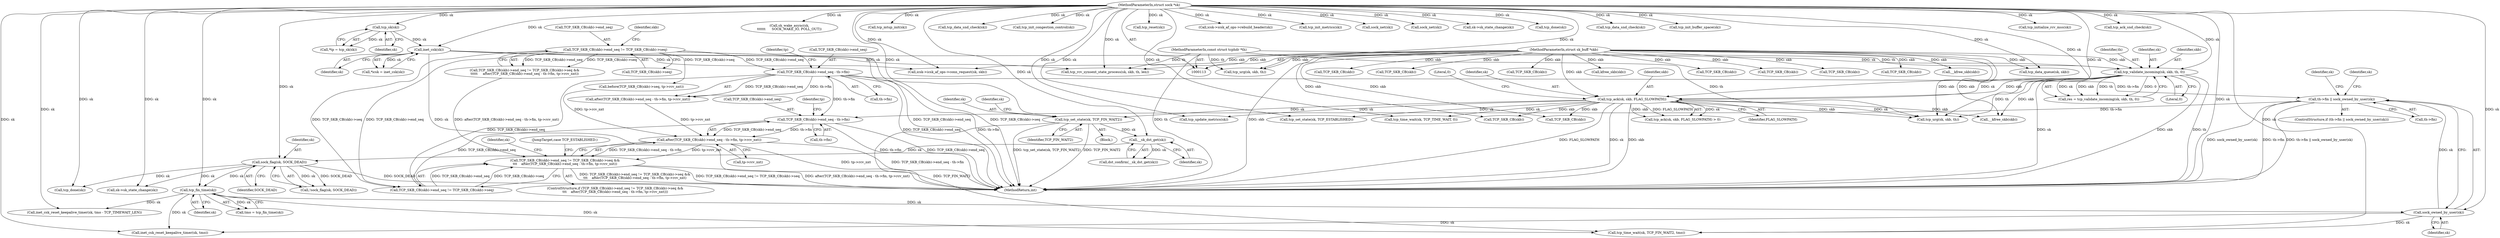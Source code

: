 digraph "0_linux_fdf5af0daf8019cec2396cdef8fb042d80fe71fa@pointer" {
"1000413" [label="(Call,th->fin || sock_owned_by_user(sk))"];
"1000377" [label="(Call,TCP_SKB_CB(skb)->end_seq - th->fin)"];
"1000367" [label="(Call,TCP_SKB_CB(skb)->end_seq != TCP_SKB_CB(skb)->seq)"];
"1000417" [label="(Call,sock_owned_by_user(sk))"];
"1000399" [label="(Call,tcp_fin_time(sk))"];
"1000351" [label="(Call,sock_flag(sk, SOCK_DEAD))"];
"1000347" [label="(Call,__sk_dst_get(sk))"];
"1000338" [label="(Call,tcp_set_state(sk, TCP_FIN_WAIT2))"];
"1000230" [label="(Call,tcp_ack(sk, skb, FLAG_SLOWPATH))"];
"1000209" [label="(Call,tcp_validate_incoming(sk, skb, th, 0))"];
"1000127" [label="(Call,inet_csk(sk))"];
"1000122" [label="(Call,tcp_sk(sk))"];
"1000114" [label="(MethodParameterIn,struct sock *sk)"];
"1000115" [label="(MethodParameterIn,struct sk_buff *skb)"];
"1000116" [label="(MethodParameterIn,const struct tcphdr *th)"];
"1000509" [label="(Call,TCP_SKB_CB(skb)->end_seq - th->fin)"];
"1000508" [label="(Call,after(TCP_SKB_CB(skb)->end_seq - th->fin, tp->rcv_nxt))"];
"1000498" [label="(Call,TCP_SKB_CB(skb)->end_seq != TCP_SKB_CB(skb)->seq &&\n\t\t\t    after(TCP_SKB_CB(skb)->end_seq - th->fin, tp->rcv_nxt))"];
"1000481" [label="(Call,TCP_SKB_CB(skb))"];
"1000369" [label="(Call,TCP_SKB_CB(skb))"];
"1000400" [label="(Identifier,sk)"];
"1000353" [label="(Identifier,SOCK_DEAD)"];
"1000125" [label="(Call,*icsk = inet_csk(sk))"];
"1000115" [label="(MethodParameterIn,struct sk_buff *skb)"];
"1000420" [label="(Call,inet_csk_reset_keepalive_timer(sk, tmo))"];
"1000350" [label="(Call,!sock_flag(sk, SOCK_DEAD))"];
"1000261" [label="(Call,sk_wake_async(sk,\n\t\t\t\t\t\t      SOCK_WAKE_IO, POLL_OUT))"];
"1000397" [label="(Call,tmo = tcp_fin_time(sk))"];
"1000389" [label="(Call,tcp_done(sk))"];
"1000354" [label="(Call,sk->sk_state_change(sk))"];
"1000498" [label="(Call,TCP_SKB_CB(skb)->end_seq != TCP_SKB_CB(skb)->seq &&\n\t\t\t    after(TCP_SKB_CB(skb)->end_seq - th->fin, tp->rcv_nxt))"];
"1000123" [label="(Identifier,sk)"];
"1000315" [label="(Call,tcp_mtup_init(sk))"];
"1000231" [label="(Identifier,sk)"];
"1000417" [label="(Call,sock_owned_by_user(sk))"];
"1000457" [label="(Call,tcp_update_metrics(sk))"];
"1000510" [label="(Call,TCP_SKB_CB(skb)->end_seq)"];
"1000270" [label="(Call,TCP_SKB_CB(skb))"];
"1000203" [label="(Call,tcp_data_snd_check(sk))"];
"1000386" [label="(Identifier,tp)"];
"1000308" [label="(Call,tcp_init_congestion_control(sk))"];
"1000339" [label="(Identifier,sk)"];
"1000114" [label="(MethodParameterIn,struct sock *sk)"];
"1000252" [label="(Call,tcp_set_state(sk, TCP_ESTABLISHED))"];
"1000377" [label="(Call,TCP_SKB_CB(skb)->end_seq - th->fin)"];
"1000553" [label="(Call,__kfree_skb(skb))"];
"1000518" [label="(Identifier,tp)"];
"1000511" [label="(Call,TCP_SKB_CB(skb))"];
"1000346" [label="(Call,dst_confirm(__sk_dst_get(sk)))"];
"1000441" [label="(Call,tcp_time_wait(sk, TCP_TIME_WAIT, 0))"];
"1000337" [label="(Block,)"];
"1000186" [label="(Call,tcp_rcv_synsent_state_process(sk, skb, th, len))"];
"1000421" [label="(Identifier,sk)"];
"1000197" [label="(Call,tcp_urg(sk, skb, th))"];
"1000212" [label="(Identifier,th)"];
"1000505" [label="(Call,TCP_SKB_CB(skb))"];
"1000372" [label="(Call,TCP_SKB_CB(skb)->seq)"];
"1000412" [label="(ControlStructure,if (th->fin || sock_owned_by_user(sk)))"];
"1000525" [label="(Call,tcp_reset(sk))"];
"1000347" [label="(Call,__sk_dst_get(sk))"];
"1000229" [label="(Call,tcp_ack(sk, skb, FLAG_SLOWPATH) > 0)"];
"1000529" [label="(JumpTarget,case TCP_ESTABLISHED:)"];
"1000343" [label="(Identifier,sk)"];
"1000425" [label="(Call,tcp_time_wait(sk, TCP_FIN_WAIT2, tmo))"];
"1000366" [label="(Call,TCP_SKB_CB(skb)->end_seq != TCP_SKB_CB(skb)->seq &&\n\t\t\t\t\t     after(TCP_SKB_CB(skb)->end_seq - th->fin, tp->rcv_nxt))"];
"1000426" [label="(Identifier,sk)"];
"1000304" [label="(Call,icsk->icsk_af_ops->rebuild_header(sk))"];
"1000523" [label="(Identifier,sk)"];
"1000230" [label="(Call,tcp_ack(sk, skb, FLAG_SLOWPATH))"];
"1000306" [label="(Call,tcp_init_metrics(sk))"];
"1000348" [label="(Identifier,sk)"];
"1000209" [label="(Call,tcp_validate_incoming(sk, skb, th, 0))"];
"1000392" [label="(Call,sock_net(sk))"];
"1000201" [label="(Call,__kfree_skb(skb))"];
"1000368" [label="(Call,TCP_SKB_CB(skb)->end_seq)"];
"1000497" [label="(ControlStructure,if (TCP_SKB_CB(skb)->end_seq != TCP_SKB_CB(skb)->seq &&\n\t\t\t    after(TCP_SKB_CB(skb)->end_seq - th->fin, tp->rcv_nxt)))"];
"1000290" [label="(Call,TCP_SKB_CB(skb))"];
"1000522" [label="(Call,sock_net(sk))"];
"1000255" [label="(Call,sk->sk_state_change(sk))"];
"1000378" [label="(Call,TCP_SKB_CB(skb)->end_seq)"];
"1000501" [label="(Call,TCP_SKB_CB(skb))"];
"1000351" [label="(Call,sock_flag(sk, SOCK_DEAD))"];
"1000120" [label="(Call,*tp = tcp_sk(sk))"];
"1000232" [label="(Identifier,skb)"];
"1000233" [label="(Identifier,FLAG_SLOWPATH)"];
"1000210" [label="(Identifier,sk)"];
"1000459" [label="(Call,tcp_done(sk))"];
"1000399" [label="(Call,tcp_fin_time(sk))"];
"1000530" [label="(Call,tcp_data_queue(sk, skb))"];
"1000373" [label="(Call,TCP_SKB_CB(skb))"];
"1000514" [label="(Call,th->fin)"];
"1000544" [label="(Call,tcp_data_snd_check(sk))"];
"1000319" [label="(Call,tcp_init_buffer_space(sk))"];
"1000508" [label="(Call,after(TCP_SKB_CB(skb)->end_seq - th->fin, tp->rcv_nxt))"];
"1000557" [label="(MethodReturn,int)"];
"1000406" [label="(Call,inet_csk_reset_keepalive_timer(sk, tmo - TCP_TIMEWAIT_LEN))"];
"1000367" [label="(Call,TCP_SKB_CB(skb)->end_seq != TCP_SKB_CB(skb)->seq)"];
"1000418" [label="(Identifier,sk)"];
"1000211" [label="(Identifier,skb)"];
"1000352" [label="(Identifier,sk)"];
"1000178" [label="(Call,kfree_skb(skb))"];
"1000376" [label="(Call,after(TCP_SKB_CB(skb)->end_seq - th->fin, tp->rcv_nxt))"];
"1000207" [label="(Call,res = tcp_validate_incoming(sk, skb, th, 0))"];
"1000413" [label="(Call,th->fin || sock_owned_by_user(sk))"];
"1000116" [label="(MethodParameterIn,const struct tcphdr *th)"];
"1000317" [label="(Call,tcp_initialize_rcv_mss(sk))"];
"1000128" [label="(Identifier,sk)"];
"1000379" [label="(Call,TCP_SKB_CB(skb))"];
"1000382" [label="(Call,th->fin)"];
"1000340" [label="(Identifier,TCP_FIN_WAIT2)"];
"1000338" [label="(Call,tcp_set_state(sk, TCP_FIN_WAIT2))"];
"1000414" [label="(Call,th->fin)"];
"1000465" [label="(Call,tcp_urg(sk, skb, th))"];
"1000380" [label="(Identifier,skb)"];
"1000234" [label="(Literal,0)"];
"1000509" [label="(Call,TCP_SKB_CB(skb)->end_seq - th->fin)"];
"1000213" [label="(Literal,0)"];
"1000546" [label="(Call,tcp_ack_snd_check(sk))"];
"1000122" [label="(Call,tcp_sk(sk))"];
"1000499" [label="(Call,TCP_SKB_CB(skb)->end_seq != TCP_SKB_CB(skb)->seq)"];
"1000479" [label="(Call,before(TCP_SKB_CB(skb)->seq, tp->rcv_nxt))"];
"1000517" [label="(Call,tp->rcv_nxt)"];
"1000127" [label="(Call,inet_csk(sk))"];
"1000172" [label="(Call,icsk->icsk_af_ops->conn_request(sk, skb))"];
"1000413" -> "1000412"  [label="AST: "];
"1000413" -> "1000414"  [label="CFG: "];
"1000413" -> "1000417"  [label="CFG: "];
"1000414" -> "1000413"  [label="AST: "];
"1000417" -> "1000413"  [label="AST: "];
"1000421" -> "1000413"  [label="CFG: "];
"1000426" -> "1000413"  [label="CFG: "];
"1000413" -> "1000557"  [label="DDG: th->fin"];
"1000413" -> "1000557"  [label="DDG: th->fin || sock_owned_by_user(sk)"];
"1000413" -> "1000557"  [label="DDG: sock_owned_by_user(sk)"];
"1000377" -> "1000413"  [label="DDG: th->fin"];
"1000417" -> "1000413"  [label="DDG: sk"];
"1000413" -> "1000509"  [label="DDG: th->fin"];
"1000377" -> "1000376"  [label="AST: "];
"1000377" -> "1000382"  [label="CFG: "];
"1000378" -> "1000377"  [label="AST: "];
"1000382" -> "1000377"  [label="AST: "];
"1000386" -> "1000377"  [label="CFG: "];
"1000377" -> "1000557"  [label="DDG: TCP_SKB_CB(skb)->end_seq"];
"1000377" -> "1000557"  [label="DDG: th->fin"];
"1000377" -> "1000376"  [label="DDG: TCP_SKB_CB(skb)->end_seq"];
"1000377" -> "1000376"  [label="DDG: th->fin"];
"1000367" -> "1000377"  [label="DDG: TCP_SKB_CB(skb)->end_seq"];
"1000377" -> "1000499"  [label="DDG: TCP_SKB_CB(skb)->end_seq"];
"1000377" -> "1000509"  [label="DDG: th->fin"];
"1000367" -> "1000366"  [label="AST: "];
"1000367" -> "1000372"  [label="CFG: "];
"1000368" -> "1000367"  [label="AST: "];
"1000372" -> "1000367"  [label="AST: "];
"1000380" -> "1000367"  [label="CFG: "];
"1000366" -> "1000367"  [label="CFG: "];
"1000367" -> "1000557"  [label="DDG: TCP_SKB_CB(skb)->end_seq"];
"1000367" -> "1000557"  [label="DDG: TCP_SKB_CB(skb)->seq"];
"1000367" -> "1000366"  [label="DDG: TCP_SKB_CB(skb)->end_seq"];
"1000367" -> "1000366"  [label="DDG: TCP_SKB_CB(skb)->seq"];
"1000367" -> "1000479"  [label="DDG: TCP_SKB_CB(skb)->seq"];
"1000367" -> "1000499"  [label="DDG: TCP_SKB_CB(skb)->end_seq"];
"1000367" -> "1000499"  [label="DDG: TCP_SKB_CB(skb)->seq"];
"1000417" -> "1000418"  [label="CFG: "];
"1000418" -> "1000417"  [label="AST: "];
"1000399" -> "1000417"  [label="DDG: sk"];
"1000114" -> "1000417"  [label="DDG: sk"];
"1000417" -> "1000420"  [label="DDG: sk"];
"1000417" -> "1000425"  [label="DDG: sk"];
"1000399" -> "1000397"  [label="AST: "];
"1000399" -> "1000400"  [label="CFG: "];
"1000400" -> "1000399"  [label="AST: "];
"1000397" -> "1000399"  [label="CFG: "];
"1000399" -> "1000397"  [label="DDG: sk"];
"1000351" -> "1000399"  [label="DDG: sk"];
"1000114" -> "1000399"  [label="DDG: sk"];
"1000399" -> "1000406"  [label="DDG: sk"];
"1000399" -> "1000420"  [label="DDG: sk"];
"1000399" -> "1000425"  [label="DDG: sk"];
"1000351" -> "1000350"  [label="AST: "];
"1000351" -> "1000353"  [label="CFG: "];
"1000352" -> "1000351"  [label="AST: "];
"1000353" -> "1000351"  [label="AST: "];
"1000350" -> "1000351"  [label="CFG: "];
"1000351" -> "1000557"  [label="DDG: SOCK_DEAD"];
"1000351" -> "1000350"  [label="DDG: sk"];
"1000351" -> "1000350"  [label="DDG: SOCK_DEAD"];
"1000347" -> "1000351"  [label="DDG: sk"];
"1000114" -> "1000351"  [label="DDG: sk"];
"1000351" -> "1000354"  [label="DDG: sk"];
"1000351" -> "1000389"  [label="DDG: sk"];
"1000347" -> "1000346"  [label="AST: "];
"1000347" -> "1000348"  [label="CFG: "];
"1000348" -> "1000347"  [label="AST: "];
"1000346" -> "1000347"  [label="CFG: "];
"1000347" -> "1000346"  [label="DDG: sk"];
"1000338" -> "1000347"  [label="DDG: sk"];
"1000114" -> "1000347"  [label="DDG: sk"];
"1000338" -> "1000337"  [label="AST: "];
"1000338" -> "1000340"  [label="CFG: "];
"1000339" -> "1000338"  [label="AST: "];
"1000340" -> "1000338"  [label="AST: "];
"1000343" -> "1000338"  [label="CFG: "];
"1000338" -> "1000557"  [label="DDG: tcp_set_state(sk, TCP_FIN_WAIT2)"];
"1000338" -> "1000557"  [label="DDG: TCP_FIN_WAIT2"];
"1000230" -> "1000338"  [label="DDG: sk"];
"1000114" -> "1000338"  [label="DDG: sk"];
"1000338" -> "1000425"  [label="DDG: TCP_FIN_WAIT2"];
"1000230" -> "1000229"  [label="AST: "];
"1000230" -> "1000233"  [label="CFG: "];
"1000231" -> "1000230"  [label="AST: "];
"1000232" -> "1000230"  [label="AST: "];
"1000233" -> "1000230"  [label="AST: "];
"1000234" -> "1000230"  [label="CFG: "];
"1000230" -> "1000557"  [label="DDG: FLAG_SLOWPATH"];
"1000230" -> "1000557"  [label="DDG: sk"];
"1000230" -> "1000557"  [label="DDG: skb"];
"1000230" -> "1000229"  [label="DDG: sk"];
"1000230" -> "1000229"  [label="DDG: skb"];
"1000230" -> "1000229"  [label="DDG: FLAG_SLOWPATH"];
"1000209" -> "1000230"  [label="DDG: sk"];
"1000209" -> "1000230"  [label="DDG: skb"];
"1000114" -> "1000230"  [label="DDG: sk"];
"1000115" -> "1000230"  [label="DDG: skb"];
"1000230" -> "1000252"  [label="DDG: sk"];
"1000230" -> "1000270"  [label="DDG: skb"];
"1000230" -> "1000369"  [label="DDG: skb"];
"1000230" -> "1000441"  [label="DDG: sk"];
"1000230" -> "1000457"  [label="DDG: sk"];
"1000230" -> "1000465"  [label="DDG: sk"];
"1000230" -> "1000465"  [label="DDG: skb"];
"1000230" -> "1000553"  [label="DDG: skb"];
"1000209" -> "1000207"  [label="AST: "];
"1000209" -> "1000213"  [label="CFG: "];
"1000210" -> "1000209"  [label="AST: "];
"1000211" -> "1000209"  [label="AST: "];
"1000212" -> "1000209"  [label="AST: "];
"1000213" -> "1000209"  [label="AST: "];
"1000207" -> "1000209"  [label="CFG: "];
"1000209" -> "1000557"  [label="DDG: th"];
"1000209" -> "1000557"  [label="DDG: sk"];
"1000209" -> "1000557"  [label="DDG: skb"];
"1000209" -> "1000207"  [label="DDG: sk"];
"1000209" -> "1000207"  [label="DDG: skb"];
"1000209" -> "1000207"  [label="DDG: th"];
"1000209" -> "1000207"  [label="DDG: 0"];
"1000127" -> "1000209"  [label="DDG: sk"];
"1000114" -> "1000209"  [label="DDG: sk"];
"1000115" -> "1000209"  [label="DDG: skb"];
"1000116" -> "1000209"  [label="DDG: th"];
"1000209" -> "1000465"  [label="DDG: th"];
"1000209" -> "1000553"  [label="DDG: skb"];
"1000127" -> "1000125"  [label="AST: "];
"1000127" -> "1000128"  [label="CFG: "];
"1000128" -> "1000127"  [label="AST: "];
"1000125" -> "1000127"  [label="CFG: "];
"1000127" -> "1000557"  [label="DDG: sk"];
"1000127" -> "1000125"  [label="DDG: sk"];
"1000122" -> "1000127"  [label="DDG: sk"];
"1000114" -> "1000127"  [label="DDG: sk"];
"1000127" -> "1000172"  [label="DDG: sk"];
"1000127" -> "1000186"  [label="DDG: sk"];
"1000122" -> "1000120"  [label="AST: "];
"1000122" -> "1000123"  [label="CFG: "];
"1000123" -> "1000122"  [label="AST: "];
"1000120" -> "1000122"  [label="CFG: "];
"1000122" -> "1000120"  [label="DDG: sk"];
"1000114" -> "1000122"  [label="DDG: sk"];
"1000114" -> "1000113"  [label="AST: "];
"1000114" -> "1000557"  [label="DDG: sk"];
"1000114" -> "1000172"  [label="DDG: sk"];
"1000114" -> "1000186"  [label="DDG: sk"];
"1000114" -> "1000197"  [label="DDG: sk"];
"1000114" -> "1000203"  [label="DDG: sk"];
"1000114" -> "1000252"  [label="DDG: sk"];
"1000114" -> "1000255"  [label="DDG: sk"];
"1000114" -> "1000261"  [label="DDG: sk"];
"1000114" -> "1000304"  [label="DDG: sk"];
"1000114" -> "1000306"  [label="DDG: sk"];
"1000114" -> "1000308"  [label="DDG: sk"];
"1000114" -> "1000315"  [label="DDG: sk"];
"1000114" -> "1000317"  [label="DDG: sk"];
"1000114" -> "1000319"  [label="DDG: sk"];
"1000114" -> "1000354"  [label="DDG: sk"];
"1000114" -> "1000389"  [label="DDG: sk"];
"1000114" -> "1000392"  [label="DDG: sk"];
"1000114" -> "1000406"  [label="DDG: sk"];
"1000114" -> "1000420"  [label="DDG: sk"];
"1000114" -> "1000425"  [label="DDG: sk"];
"1000114" -> "1000441"  [label="DDG: sk"];
"1000114" -> "1000457"  [label="DDG: sk"];
"1000114" -> "1000459"  [label="DDG: sk"];
"1000114" -> "1000465"  [label="DDG: sk"];
"1000114" -> "1000522"  [label="DDG: sk"];
"1000114" -> "1000525"  [label="DDG: sk"];
"1000114" -> "1000530"  [label="DDG: sk"];
"1000114" -> "1000544"  [label="DDG: sk"];
"1000114" -> "1000546"  [label="DDG: sk"];
"1000115" -> "1000113"  [label="AST: "];
"1000115" -> "1000557"  [label="DDG: skb"];
"1000115" -> "1000172"  [label="DDG: skb"];
"1000115" -> "1000178"  [label="DDG: skb"];
"1000115" -> "1000186"  [label="DDG: skb"];
"1000115" -> "1000197"  [label="DDG: skb"];
"1000115" -> "1000201"  [label="DDG: skb"];
"1000115" -> "1000270"  [label="DDG: skb"];
"1000115" -> "1000290"  [label="DDG: skb"];
"1000115" -> "1000369"  [label="DDG: skb"];
"1000115" -> "1000373"  [label="DDG: skb"];
"1000115" -> "1000379"  [label="DDG: skb"];
"1000115" -> "1000465"  [label="DDG: skb"];
"1000115" -> "1000481"  [label="DDG: skb"];
"1000115" -> "1000501"  [label="DDG: skb"];
"1000115" -> "1000505"  [label="DDG: skb"];
"1000115" -> "1000511"  [label="DDG: skb"];
"1000115" -> "1000530"  [label="DDG: skb"];
"1000115" -> "1000553"  [label="DDG: skb"];
"1000116" -> "1000113"  [label="AST: "];
"1000116" -> "1000557"  [label="DDG: th"];
"1000116" -> "1000186"  [label="DDG: th"];
"1000116" -> "1000197"  [label="DDG: th"];
"1000116" -> "1000465"  [label="DDG: th"];
"1000509" -> "1000508"  [label="AST: "];
"1000509" -> "1000514"  [label="CFG: "];
"1000510" -> "1000509"  [label="AST: "];
"1000514" -> "1000509"  [label="AST: "];
"1000518" -> "1000509"  [label="CFG: "];
"1000509" -> "1000557"  [label="DDG: th->fin"];
"1000509" -> "1000557"  [label="DDG: TCP_SKB_CB(skb)->end_seq"];
"1000509" -> "1000508"  [label="DDG: TCP_SKB_CB(skb)->end_seq"];
"1000509" -> "1000508"  [label="DDG: th->fin"];
"1000499" -> "1000509"  [label="DDG: TCP_SKB_CB(skb)->end_seq"];
"1000508" -> "1000498"  [label="AST: "];
"1000508" -> "1000517"  [label="CFG: "];
"1000517" -> "1000508"  [label="AST: "];
"1000498" -> "1000508"  [label="CFG: "];
"1000508" -> "1000557"  [label="DDG: TCP_SKB_CB(skb)->end_seq - th->fin"];
"1000508" -> "1000557"  [label="DDG: tp->rcv_nxt"];
"1000508" -> "1000498"  [label="DDG: TCP_SKB_CB(skb)->end_seq - th->fin"];
"1000508" -> "1000498"  [label="DDG: tp->rcv_nxt"];
"1000376" -> "1000508"  [label="DDG: tp->rcv_nxt"];
"1000479" -> "1000508"  [label="DDG: tp->rcv_nxt"];
"1000498" -> "1000497"  [label="AST: "];
"1000498" -> "1000499"  [label="CFG: "];
"1000499" -> "1000498"  [label="AST: "];
"1000523" -> "1000498"  [label="CFG: "];
"1000529" -> "1000498"  [label="CFG: "];
"1000498" -> "1000557"  [label="DDG: TCP_SKB_CB(skb)->end_seq != TCP_SKB_CB(skb)->seq &&\n\t\t\t    after(TCP_SKB_CB(skb)->end_seq - th->fin, tp->rcv_nxt)"];
"1000498" -> "1000557"  [label="DDG: TCP_SKB_CB(skb)->end_seq != TCP_SKB_CB(skb)->seq"];
"1000498" -> "1000557"  [label="DDG: after(TCP_SKB_CB(skb)->end_seq - th->fin, tp->rcv_nxt)"];
"1000499" -> "1000498"  [label="DDG: TCP_SKB_CB(skb)->end_seq"];
"1000499" -> "1000498"  [label="DDG: TCP_SKB_CB(skb)->seq"];
"1000366" -> "1000498"  [label="DDG: after(TCP_SKB_CB(skb)->end_seq - th->fin, tp->rcv_nxt)"];
}
